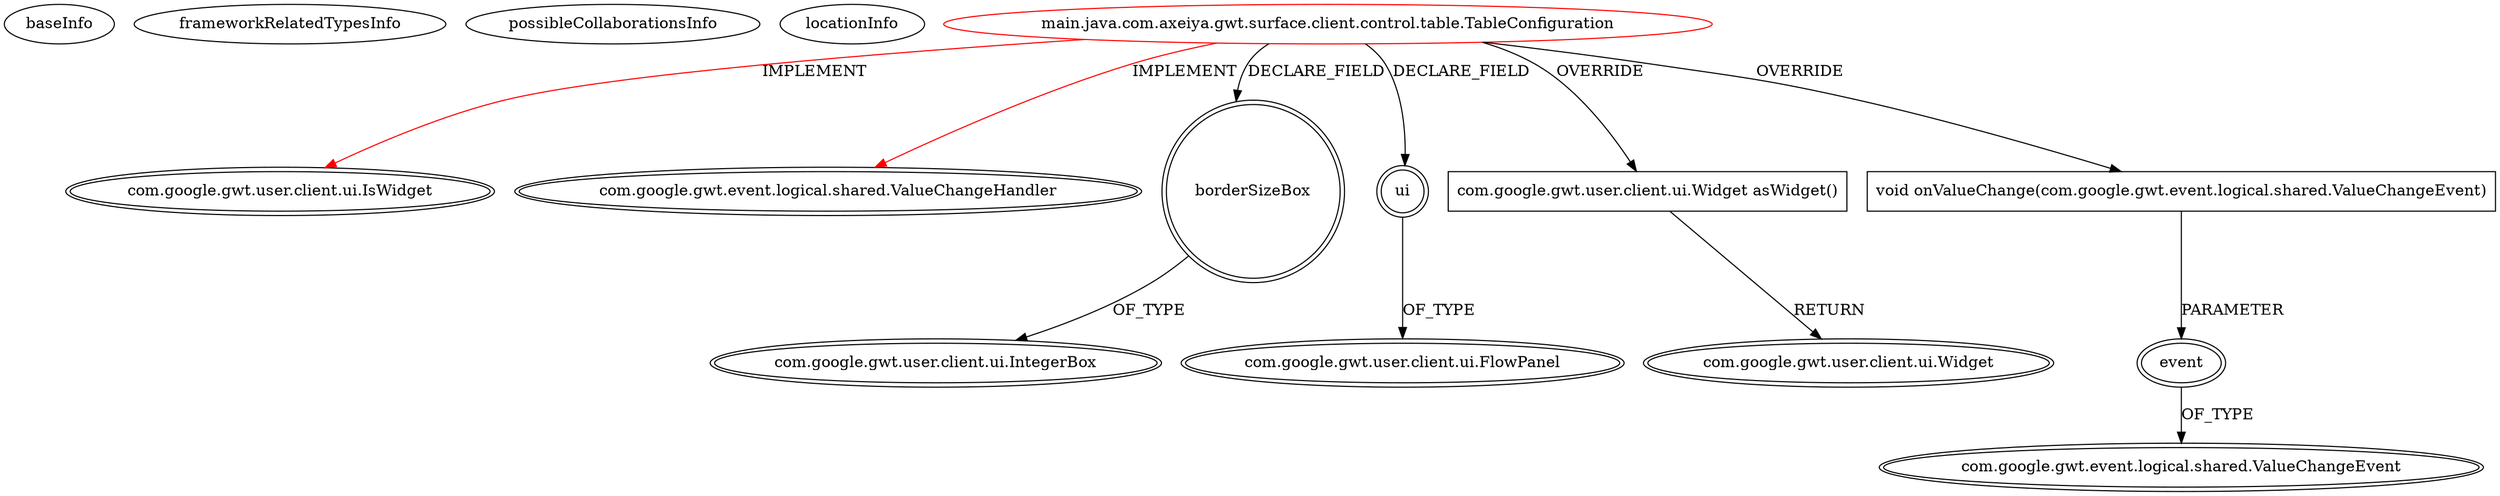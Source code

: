 digraph {
baseInfo[graphId=1223,category="extension_graph",isAnonymous=false,possibleRelation=false]
frameworkRelatedTypesInfo[0="com.google.gwt.user.client.ui.IsWidget",1="com.google.gwt.event.logical.shared.ValueChangeHandler"]
possibleCollaborationsInfo[]
locationInfo[projectName="dapicard-gwt-surface",filePath="/dapicard-gwt-surface/gwt-surface-master/gwt-surface/src/main/java/com/axeiya/gwt/surface/client/control/table/TableConfiguration.java",contextSignature="TableConfiguration",graphId="1223"]
0[label="main.java.com.axeiya.gwt.surface.client.control.table.TableConfiguration",vertexType="ROOT_CLIENT_CLASS_DECLARATION",isFrameworkType=false,color=red]
1[label="com.google.gwt.user.client.ui.IsWidget",vertexType="FRAMEWORK_INTERFACE_TYPE",isFrameworkType=true,peripheries=2]
2[label="com.google.gwt.event.logical.shared.ValueChangeHandler",vertexType="FRAMEWORK_INTERFACE_TYPE",isFrameworkType=true,peripheries=2]
3[label="borderSizeBox",vertexType="FIELD_DECLARATION",isFrameworkType=true,peripheries=2,shape=circle]
4[label="com.google.gwt.user.client.ui.IntegerBox",vertexType="FRAMEWORK_CLASS_TYPE",isFrameworkType=true,peripheries=2]
5[label="ui",vertexType="FIELD_DECLARATION",isFrameworkType=true,peripheries=2,shape=circle]
6[label="com.google.gwt.user.client.ui.FlowPanel",vertexType="FRAMEWORK_CLASS_TYPE",isFrameworkType=true,peripheries=2]
7[label="com.google.gwt.user.client.ui.Widget asWidget()",vertexType="OVERRIDING_METHOD_DECLARATION",isFrameworkType=false,shape=box]
8[label="com.google.gwt.user.client.ui.Widget",vertexType="FRAMEWORK_CLASS_TYPE",isFrameworkType=true,peripheries=2]
9[label="void onValueChange(com.google.gwt.event.logical.shared.ValueChangeEvent)",vertexType="OVERRIDING_METHOD_DECLARATION",isFrameworkType=false,shape=box]
10[label="event",vertexType="PARAMETER_DECLARATION",isFrameworkType=true,peripheries=2]
11[label="com.google.gwt.event.logical.shared.ValueChangeEvent",vertexType="FRAMEWORK_CLASS_TYPE",isFrameworkType=true,peripheries=2]
0->1[label="IMPLEMENT",color=red]
0->2[label="IMPLEMENT",color=red]
0->3[label="DECLARE_FIELD"]
3->4[label="OF_TYPE"]
0->5[label="DECLARE_FIELD"]
5->6[label="OF_TYPE"]
0->7[label="OVERRIDE"]
7->8[label="RETURN"]
0->9[label="OVERRIDE"]
10->11[label="OF_TYPE"]
9->10[label="PARAMETER"]
}

